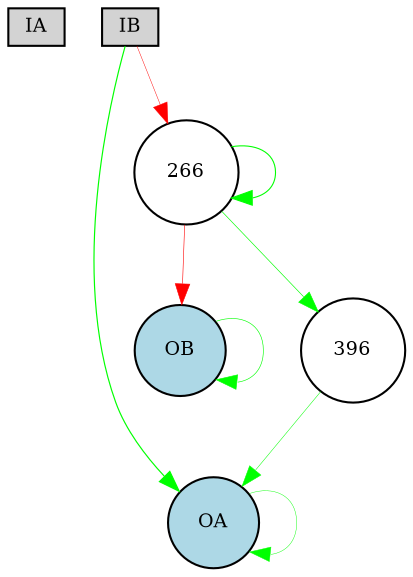 digraph {
	node [fontsize=9 height=0.2 shape=circle width=0.2]
	IA [fillcolor=lightgray shape=box style=filled]
	IB [fillcolor=lightgray shape=box style=filled]
	OA [fillcolor=lightblue style=filled]
	OB [fillcolor=lightblue style=filled]
	266 [fillcolor=white style=filled]
	396 [fillcolor=white style=filled]
	IB -> 266 [color=red penwidth=0.21633810004072573 style=solid]
	266 -> OB [color=red penwidth=0.2823646744358228 style=solid]
	OA -> OA [color=green penwidth=0.20937582849628944 style=solid]
	OB -> OB [color=green penwidth=0.29403358337823843 style=solid]
	266 -> 266 [color=green penwidth=0.5235679881534538 style=solid]
	IB -> OA [color=green penwidth=0.5660518214642462 style=solid]
	266 -> 396 [color=green penwidth=0.31161799125111855 style=solid]
	396 -> OA [color=green penwidth=0.23835797969267752 style=solid]
}
